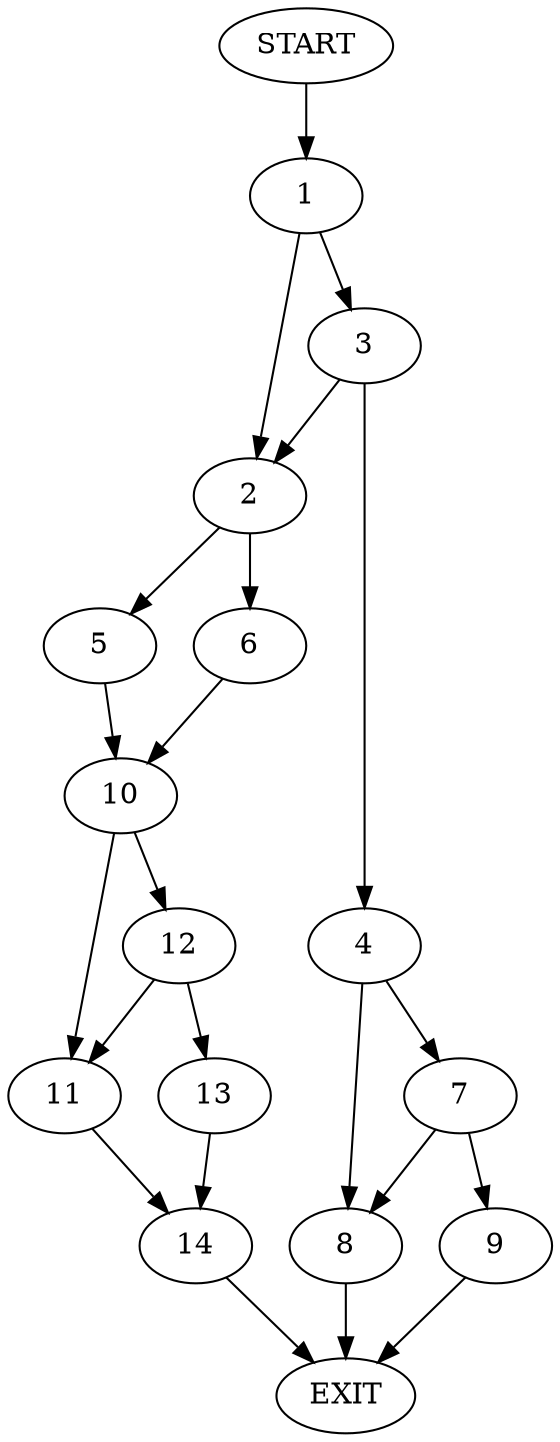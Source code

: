 digraph {
0 [label="START"]
15 [label="EXIT"]
0 -> 1
1 -> 2
1 -> 3
3 -> 2
3 -> 4
2 -> 5
2 -> 6
4 -> 7
4 -> 8
7 -> 9
7 -> 8
8 -> 15
9 -> 15
6 -> 10
5 -> 10
10 -> 11
10 -> 12
12 -> 11
12 -> 13
11 -> 14
13 -> 14
14 -> 15
}
